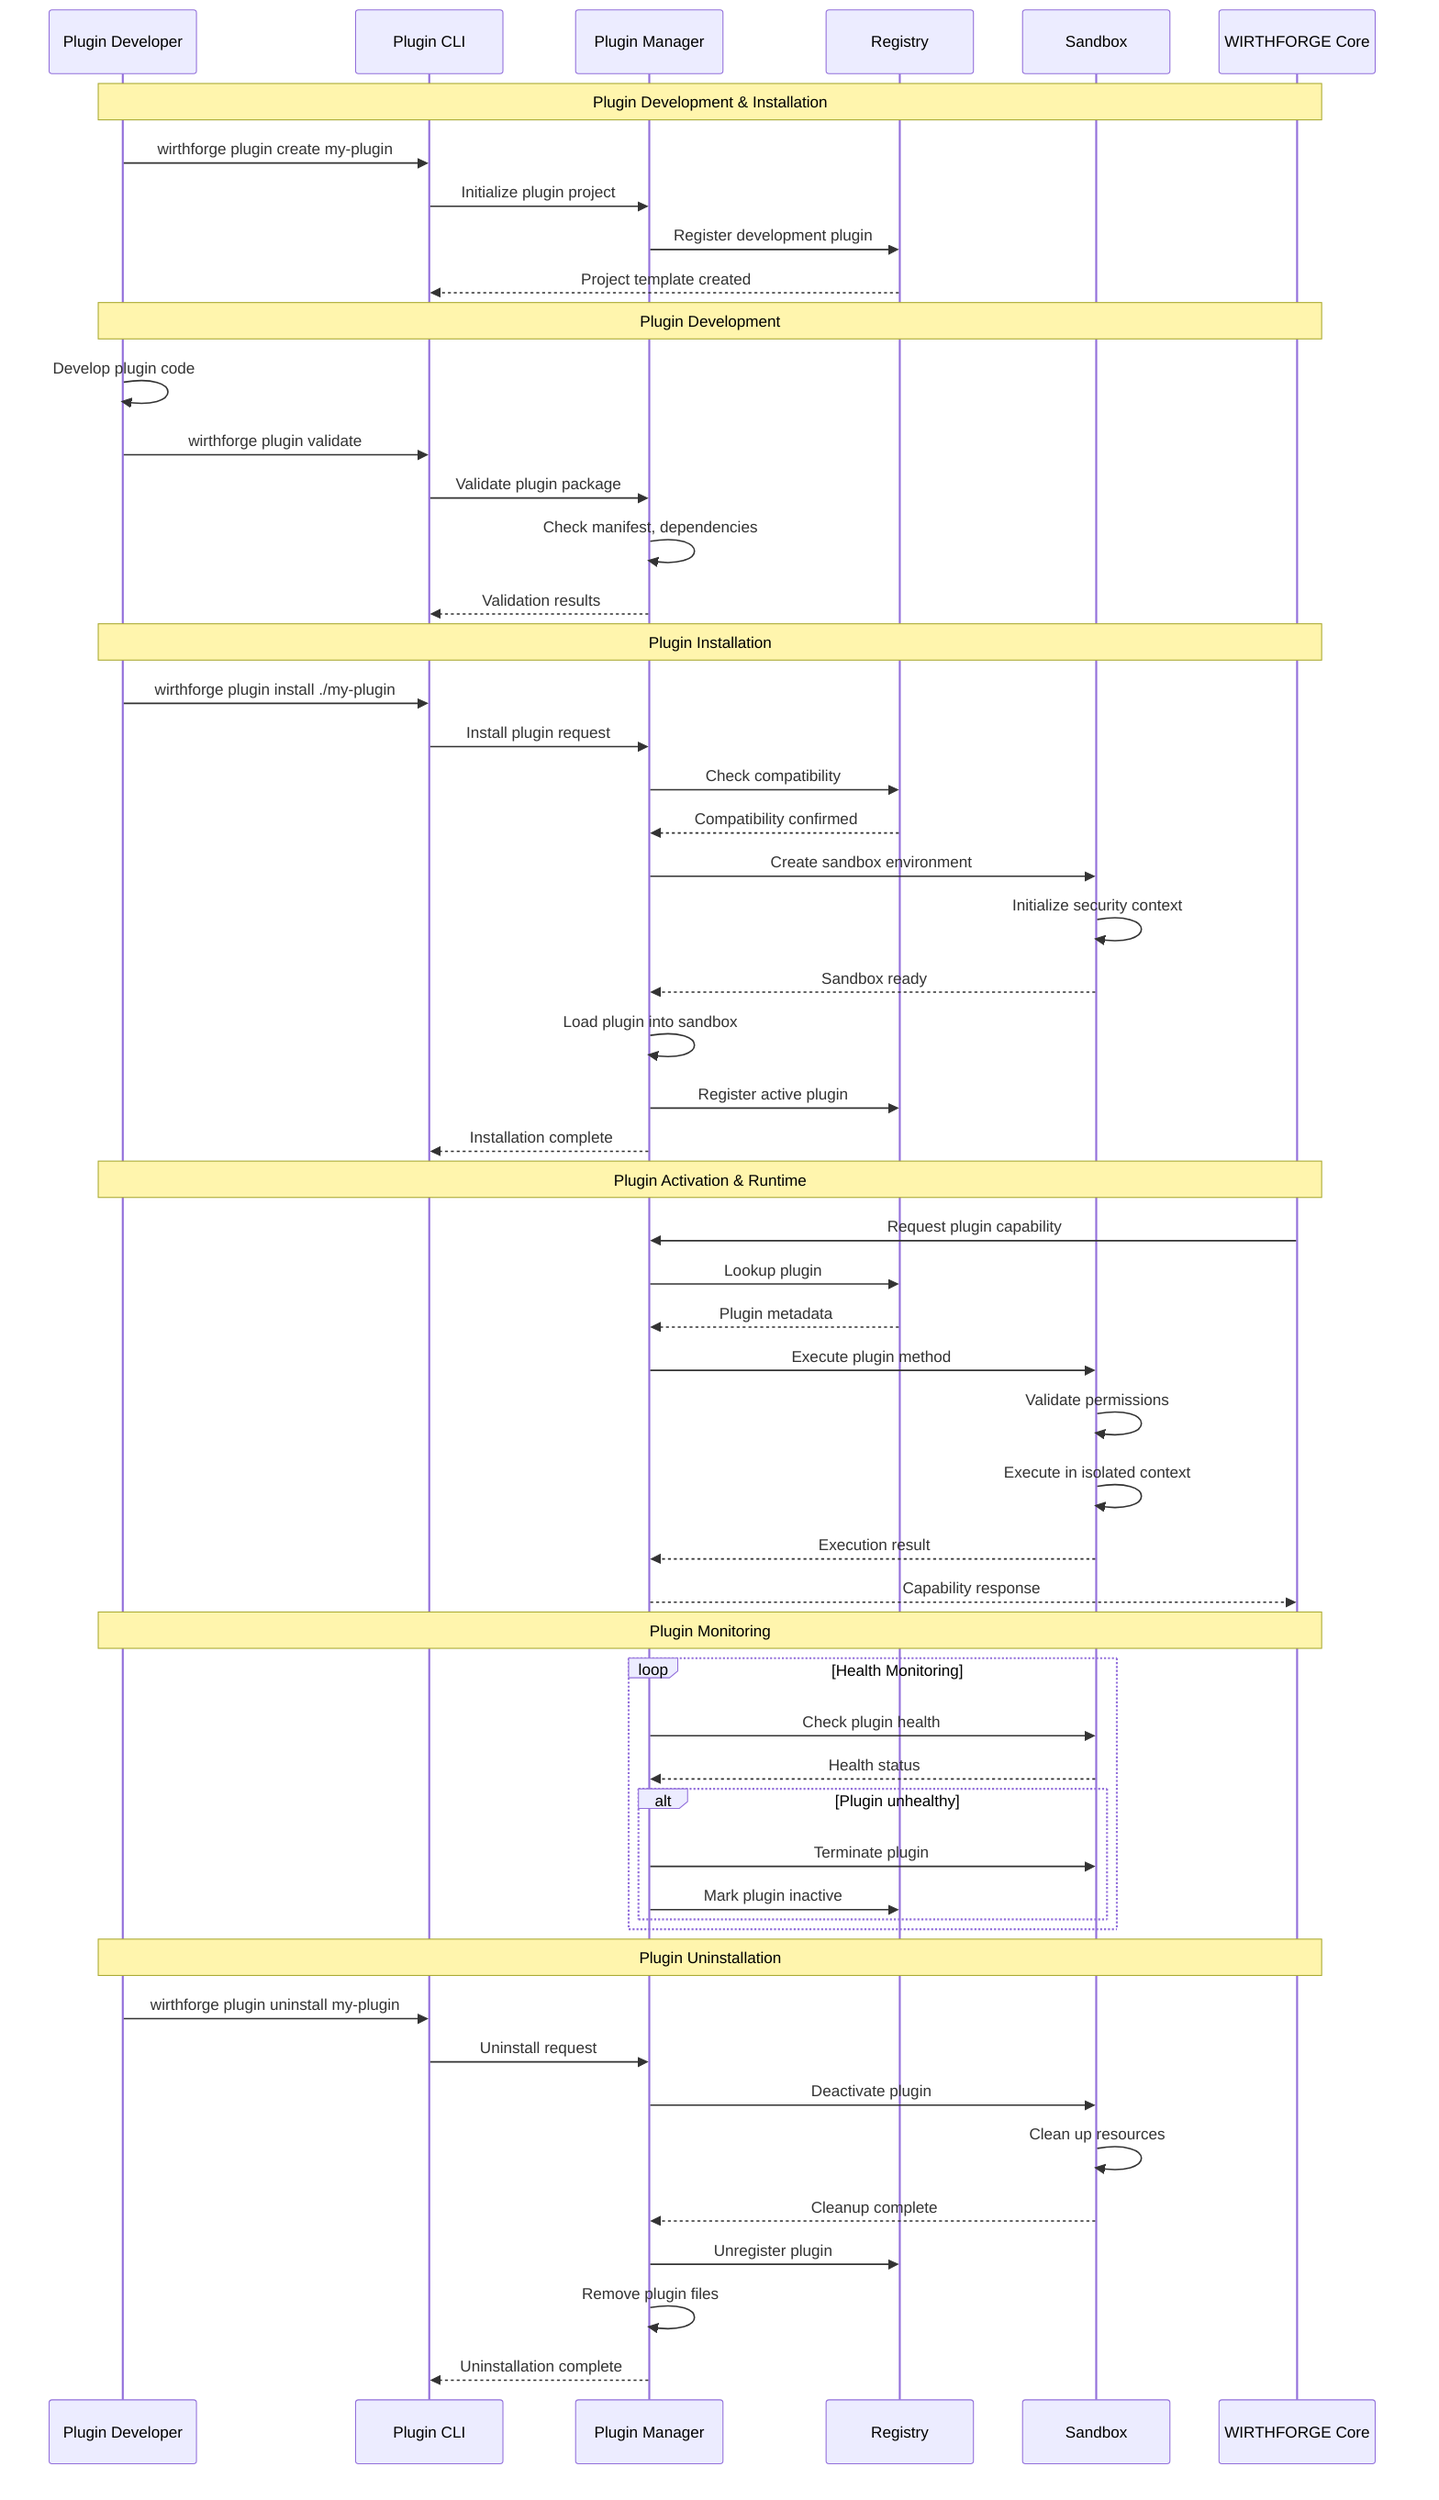 sequenceDiagram
    participant DEV as Plugin Developer
    participant CLI as Plugin CLI
    participant MGR as Plugin Manager
    participant REG as Registry
    participant SAND as Sandbox
    participant CORE as WIRTHFORGE Core
    
    Note over DEV,CORE: Plugin Development & Installation
    
    DEV->>CLI: wirthforge plugin create my-plugin
    CLI->>MGR: Initialize plugin project
    MGR->>REG: Register development plugin
    REG-->>CLI: Project template created
    
    Note over DEV,CORE: Plugin Development
    DEV->>DEV: Develop plugin code
    DEV->>CLI: wirthforge plugin validate
    CLI->>MGR: Validate plugin package
    MGR->>MGR: Check manifest, dependencies
    MGR-->>CLI: Validation results
    
    Note over DEV,CORE: Plugin Installation
    DEV->>CLI: wirthforge plugin install ./my-plugin
    CLI->>MGR: Install plugin request
    MGR->>REG: Check compatibility
    REG-->>MGR: Compatibility confirmed
    
    MGR->>SAND: Create sandbox environment
    SAND->>SAND: Initialize security context
    SAND-->>MGR: Sandbox ready
    
    MGR->>MGR: Load plugin into sandbox
    MGR->>REG: Register active plugin
    MGR-->>CLI: Installation complete
    
    Note over DEV,CORE: Plugin Activation & Runtime
    CORE->>MGR: Request plugin capability
    MGR->>REG: Lookup plugin
    REG-->>MGR: Plugin metadata
    
    MGR->>SAND: Execute plugin method
    SAND->>SAND: Validate permissions
    SAND->>SAND: Execute in isolated context
    SAND-->>MGR: Execution result
    MGR-->>CORE: Capability response
    
    Note over DEV,CORE: Plugin Monitoring
    loop Health Monitoring
        MGR->>SAND: Check plugin health
        SAND-->>MGR: Health status
        alt Plugin unhealthy
            MGR->>SAND: Terminate plugin
            MGR->>REG: Mark plugin inactive
        end
    end
    
    Note over DEV,CORE: Plugin Uninstallation
    DEV->>CLI: wirthforge plugin uninstall my-plugin
    CLI->>MGR: Uninstall request
    MGR->>SAND: Deactivate plugin
    SAND->>SAND: Clean up resources
    SAND-->>MGR: Cleanup complete
    
    MGR->>REG: Unregister plugin
    MGR->>MGR: Remove plugin files
    MGR-->>CLI: Uninstallation complete